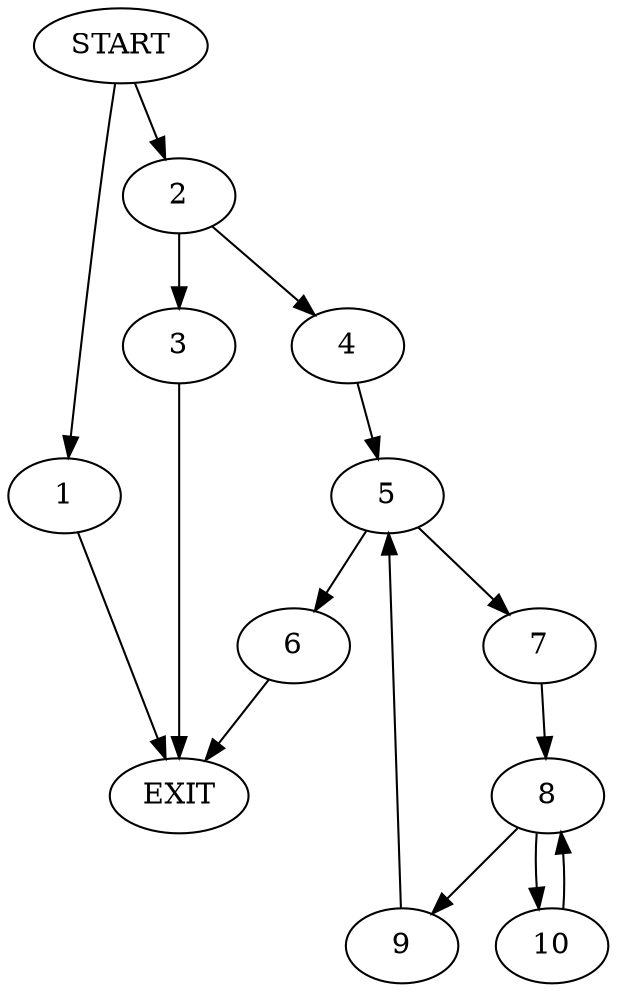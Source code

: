 digraph {
0 [label="START"]
11 [label="EXIT"]
0 -> 1
1 -> 11
0 -> 2
2 -> 3
2 -> 4
3 -> 11
4 -> 5
5 -> 6
5 -> 7
6 -> 11
7 -> 8
8 -> 9
8 -> 10
9 -> 5
10 -> 8
}
